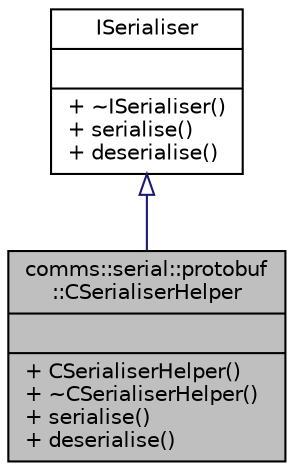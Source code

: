 digraph "comms::serial::protobuf::CSerialiserHelper"
{
 // LATEX_PDF_SIZE
  edge [fontname="Helvetica",fontsize="10",labelfontname="Helvetica",labelfontsize="10"];
  node [fontname="Helvetica",fontsize="10",shape=record];
  Node1 [label="{comms::serial::protobuf\l::CSerialiserHelper\n||+ CSerialiserHelper()\l+ ~CSerialiserHelper()\l+ serialise()\l+ deserialise()\l}",height=0.2,width=0.4,color="black", fillcolor="grey75", style="filled", fontcolor="black",tooltip=" "];
  Node2 -> Node1 [dir="back",color="midnightblue",fontsize="10",style="solid",arrowtail="onormal",fontname="Helvetica"];
  Node2 [label="{ISerialiser\n||+ ~ISerialiser()\l+ serialise()\l+ deserialise()\l}",height=0.2,width=0.4,color="black", fillcolor="white", style="filled",URL="$classISerialiser.html",tooltip=" "];
}
